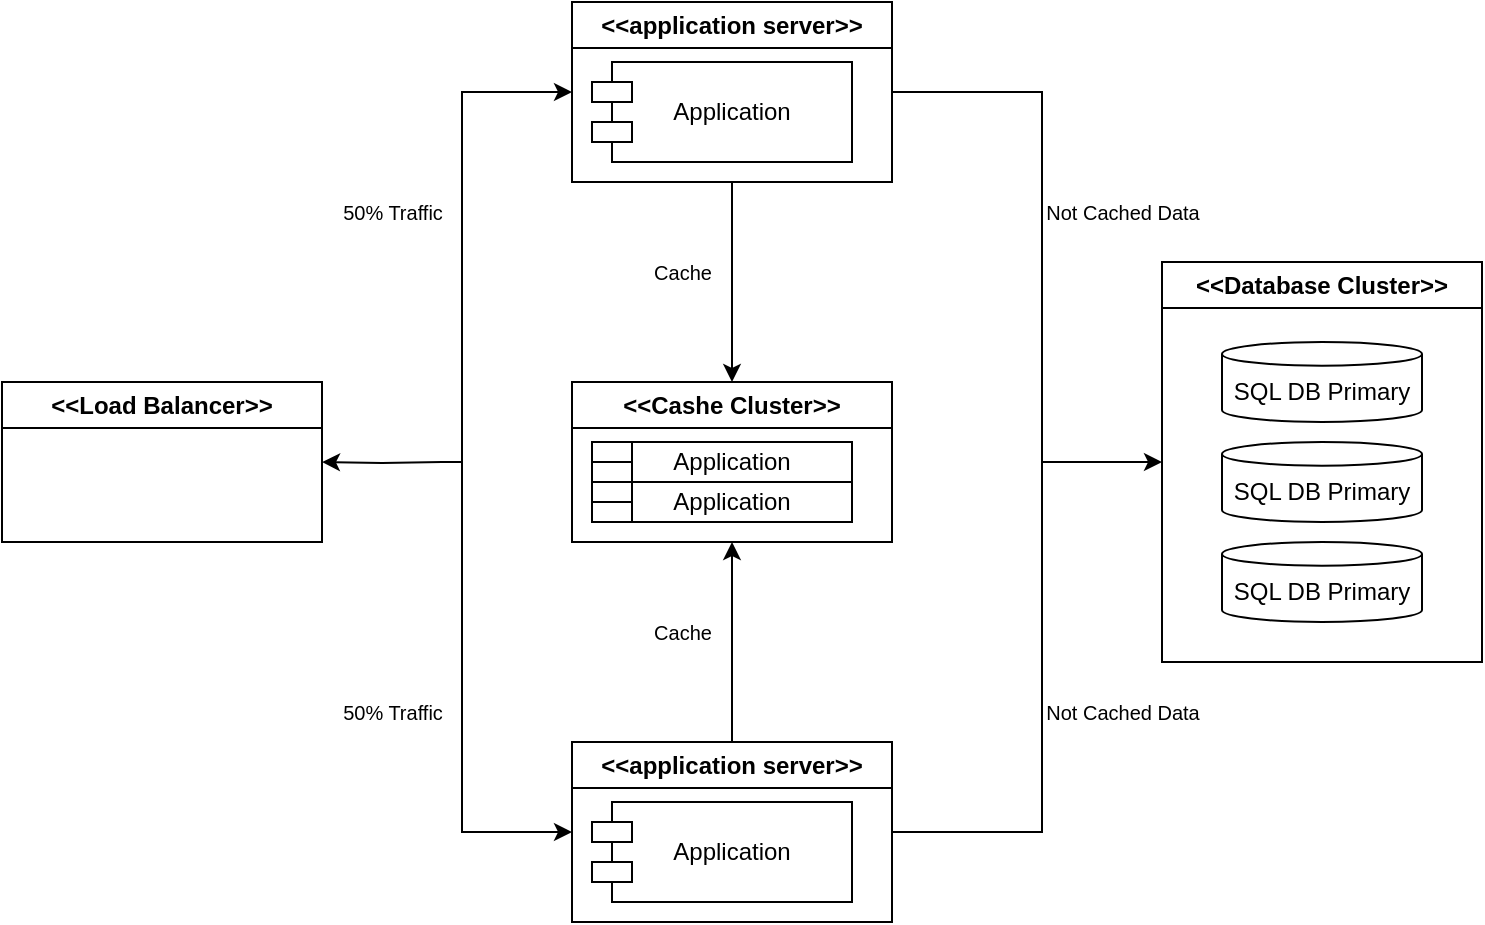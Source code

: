 <mxfile version="21.1.2" type="device">
  <diagram name="Page-1" id="wG9ravdNgveiPADenWRO">
    <mxGraphModel dx="704" dy="678" grid="1" gridSize="10" guides="1" tooltips="1" connect="1" arrows="1" fold="1" page="1" pageScale="1" pageWidth="850" pageHeight="1100" math="0" shadow="0">
      <root>
        <mxCell id="0" />
        <mxCell id="1" parent="0" />
        <mxCell id="5ubhzj_Dc8ZbfFezIb3G-52" style="edgeStyle=orthogonalEdgeStyle;rounded=0;orthogonalLoop=1;jettySize=auto;html=1;entryX=0;entryY=0.5;entryDx=0;entryDy=0;" edge="1" parent="1" target="5ubhzj_Dc8ZbfFezIb3G-26">
          <mxGeometry relative="1" as="geometry">
            <mxPoint x="580" y="580.286" as="targetPoint" />
            <mxPoint x="580" y="620" as="sourcePoint" />
            <Array as="points">
              <mxPoint x="580" y="580" />
            </Array>
          </mxGeometry>
        </mxCell>
        <mxCell id="5ubhzj_Dc8ZbfFezIb3G-26" value="&amp;lt;&amp;lt;Database Cluster&amp;gt;&amp;gt;" style="swimlane;whiteSpace=wrap;html=1;" vertex="1" parent="1">
          <mxGeometry x="640" y="480" width="160" height="200" as="geometry" />
        </mxCell>
        <mxCell id="5ubhzj_Dc8ZbfFezIb3G-25" value="SQL DB Primary" style="shape=cylinder3;whiteSpace=wrap;html=1;boundedLbl=1;backgroundOutline=1;size=5.952;" vertex="1" parent="5ubhzj_Dc8ZbfFezIb3G-26">
          <mxGeometry x="30" y="40" width="100" height="40" as="geometry" />
        </mxCell>
        <mxCell id="5ubhzj_Dc8ZbfFezIb3G-27" value="SQL DB Primary" style="shape=cylinder3;whiteSpace=wrap;html=1;boundedLbl=1;backgroundOutline=1;size=5.952;" vertex="1" parent="5ubhzj_Dc8ZbfFezIb3G-26">
          <mxGeometry x="30" y="90" width="100" height="40" as="geometry" />
        </mxCell>
        <mxCell id="5ubhzj_Dc8ZbfFezIb3G-28" value="SQL DB Primary" style="shape=cylinder3;whiteSpace=wrap;html=1;boundedLbl=1;backgroundOutline=1;size=5.952;" vertex="1" parent="5ubhzj_Dc8ZbfFezIb3G-26">
          <mxGeometry x="30" y="140" width="100" height="40" as="geometry" />
        </mxCell>
        <mxCell id="5ubhzj_Dc8ZbfFezIb3G-51" style="edgeStyle=orthogonalEdgeStyle;rounded=0;orthogonalLoop=1;jettySize=auto;html=1;exitX=1;exitY=0.5;exitDx=0;exitDy=0;entryX=1;entryY=0.5;entryDx=0;entryDy=0;endArrow=none;endFill=0;" edge="1" parent="1" source="5ubhzj_Dc8ZbfFezIb3G-29" target="5ubhzj_Dc8ZbfFezIb3G-36">
          <mxGeometry relative="1" as="geometry">
            <Array as="points">
              <mxPoint x="580" y="395" />
              <mxPoint x="580" y="765" />
            </Array>
          </mxGeometry>
        </mxCell>
        <mxCell id="5ubhzj_Dc8ZbfFezIb3G-55" style="edgeStyle=orthogonalEdgeStyle;rounded=0;orthogonalLoop=1;jettySize=auto;html=1;exitX=0.5;exitY=1;exitDx=0;exitDy=0;entryX=0.5;entryY=0;entryDx=0;entryDy=0;" edge="1" parent="1" source="5ubhzj_Dc8ZbfFezIb3G-29" target="5ubhzj_Dc8ZbfFezIb3G-40">
          <mxGeometry relative="1" as="geometry" />
        </mxCell>
        <mxCell id="5ubhzj_Dc8ZbfFezIb3G-67" style="edgeStyle=orthogonalEdgeStyle;rounded=0;orthogonalLoop=1;jettySize=auto;html=1;entryX=0;entryY=0.5;entryDx=0;entryDy=0;" edge="1" parent="1" target="5ubhzj_Dc8ZbfFezIb3G-29">
          <mxGeometry relative="1" as="geometry">
            <mxPoint x="320" y="440" as="targetPoint" />
            <mxPoint x="280" y="580" as="sourcePoint" />
            <Array as="points">
              <mxPoint x="290" y="580" />
              <mxPoint x="290" y="395" />
            </Array>
          </mxGeometry>
        </mxCell>
        <mxCell id="5ubhzj_Dc8ZbfFezIb3G-29" value="&amp;lt;&amp;lt;application server&amp;gt;&amp;gt;" style="swimlane;whiteSpace=wrap;html=1;" vertex="1" parent="1">
          <mxGeometry x="345" y="350" width="160" height="90" as="geometry" />
        </mxCell>
        <mxCell id="5ubhzj_Dc8ZbfFezIb3G-33" value="Application" style="rounded=0;whiteSpace=wrap;html=1;" vertex="1" parent="5ubhzj_Dc8ZbfFezIb3G-29">
          <mxGeometry x="20" y="30" width="120" height="50" as="geometry" />
        </mxCell>
        <mxCell id="5ubhzj_Dc8ZbfFezIb3G-34" value="" style="rounded=0;whiteSpace=wrap;html=1;" vertex="1" parent="5ubhzj_Dc8ZbfFezIb3G-29">
          <mxGeometry x="10" y="40" width="20" height="10" as="geometry" />
        </mxCell>
        <mxCell id="5ubhzj_Dc8ZbfFezIb3G-35" value="" style="rounded=0;whiteSpace=wrap;html=1;" vertex="1" parent="5ubhzj_Dc8ZbfFezIb3G-29">
          <mxGeometry x="10" y="60" width="20" height="10" as="geometry" />
        </mxCell>
        <mxCell id="5ubhzj_Dc8ZbfFezIb3G-56" style="edgeStyle=orthogonalEdgeStyle;rounded=0;orthogonalLoop=1;jettySize=auto;html=1;exitX=0.5;exitY=0;exitDx=0;exitDy=0;entryX=0.5;entryY=1;entryDx=0;entryDy=0;" edge="1" parent="1" source="5ubhzj_Dc8ZbfFezIb3G-36" target="5ubhzj_Dc8ZbfFezIb3G-40">
          <mxGeometry relative="1" as="geometry" />
        </mxCell>
        <mxCell id="5ubhzj_Dc8ZbfFezIb3G-68" style="edgeStyle=orthogonalEdgeStyle;rounded=0;orthogonalLoop=1;jettySize=auto;html=1;entryX=0;entryY=0.5;entryDx=0;entryDy=0;" edge="1" parent="1" target="5ubhzj_Dc8ZbfFezIb3G-36">
          <mxGeometry relative="1" as="geometry">
            <mxPoint x="290" y="630" as="targetPoint" />
            <mxPoint x="290" y="580" as="sourcePoint" />
            <Array as="points">
              <mxPoint x="290" y="765" />
            </Array>
          </mxGeometry>
        </mxCell>
        <mxCell id="5ubhzj_Dc8ZbfFezIb3G-36" value="&amp;lt;&amp;lt;application server&amp;gt;&amp;gt;" style="swimlane;whiteSpace=wrap;html=1;" vertex="1" parent="1">
          <mxGeometry x="345" y="720" width="160" height="90" as="geometry" />
        </mxCell>
        <mxCell id="5ubhzj_Dc8ZbfFezIb3G-37" value="Application" style="rounded=0;whiteSpace=wrap;html=1;" vertex="1" parent="5ubhzj_Dc8ZbfFezIb3G-36">
          <mxGeometry x="20" y="30" width="120" height="50" as="geometry" />
        </mxCell>
        <mxCell id="5ubhzj_Dc8ZbfFezIb3G-38" value="" style="rounded=0;whiteSpace=wrap;html=1;" vertex="1" parent="5ubhzj_Dc8ZbfFezIb3G-36">
          <mxGeometry x="10" y="40" width="20" height="10" as="geometry" />
        </mxCell>
        <mxCell id="5ubhzj_Dc8ZbfFezIb3G-39" value="" style="rounded=0;whiteSpace=wrap;html=1;" vertex="1" parent="5ubhzj_Dc8ZbfFezIb3G-36">
          <mxGeometry x="10" y="60" width="20" height="10" as="geometry" />
        </mxCell>
        <mxCell id="5ubhzj_Dc8ZbfFezIb3G-66" style="edgeStyle=orthogonalEdgeStyle;rounded=0;orthogonalLoop=1;jettySize=auto;html=1;entryX=1;entryY=0.5;entryDx=0;entryDy=0;" edge="1" parent="1" target="5ubhzj_Dc8ZbfFezIb3G-59">
          <mxGeometry relative="1" as="geometry">
            <mxPoint x="280" y="580" as="sourcePoint" />
          </mxGeometry>
        </mxCell>
        <mxCell id="5ubhzj_Dc8ZbfFezIb3G-40" value="&amp;lt;&amp;lt;Cashe Cluster&amp;gt;&amp;gt;" style="swimlane;whiteSpace=wrap;html=1;" vertex="1" parent="1">
          <mxGeometry x="345" y="540" width="160" height="80" as="geometry" />
        </mxCell>
        <mxCell id="5ubhzj_Dc8ZbfFezIb3G-41" value="Application" style="rounded=0;whiteSpace=wrap;html=1;" vertex="1" parent="5ubhzj_Dc8ZbfFezIb3G-40">
          <mxGeometry x="20" y="30" width="120" height="20" as="geometry" />
        </mxCell>
        <mxCell id="5ubhzj_Dc8ZbfFezIb3G-42" value="" style="rounded=0;whiteSpace=wrap;html=1;" vertex="1" parent="5ubhzj_Dc8ZbfFezIb3G-40">
          <mxGeometry x="10" y="30" width="20" height="10" as="geometry" />
        </mxCell>
        <mxCell id="5ubhzj_Dc8ZbfFezIb3G-43" value="" style="rounded=0;whiteSpace=wrap;html=1;" vertex="1" parent="5ubhzj_Dc8ZbfFezIb3G-40">
          <mxGeometry x="10" y="40" width="20" height="10" as="geometry" />
        </mxCell>
        <mxCell id="5ubhzj_Dc8ZbfFezIb3G-48" value="Application" style="rounded=0;whiteSpace=wrap;html=1;" vertex="1" parent="5ubhzj_Dc8ZbfFezIb3G-40">
          <mxGeometry x="20" y="50" width="120" height="20" as="geometry" />
        </mxCell>
        <mxCell id="5ubhzj_Dc8ZbfFezIb3G-49" value="" style="rounded=0;whiteSpace=wrap;html=1;" vertex="1" parent="5ubhzj_Dc8ZbfFezIb3G-40">
          <mxGeometry x="10" y="60" width="20" height="10" as="geometry" />
        </mxCell>
        <mxCell id="5ubhzj_Dc8ZbfFezIb3G-50" value="" style="rounded=0;whiteSpace=wrap;html=1;" vertex="1" parent="5ubhzj_Dc8ZbfFezIb3G-40">
          <mxGeometry x="10" y="50" width="20" height="10" as="geometry" />
        </mxCell>
        <mxCell id="5ubhzj_Dc8ZbfFezIb3G-53" value="&lt;font style=&quot;font-size: 10px;&quot;&gt;Not Cached Data&lt;/font&gt;" style="text;html=1;align=center;verticalAlign=middle;resizable=0;points=[];autosize=1;strokeColor=none;fillColor=none;" vertex="1" parent="1">
          <mxGeometry x="570" y="440" width="100" height="30" as="geometry" />
        </mxCell>
        <mxCell id="5ubhzj_Dc8ZbfFezIb3G-54" value="&lt;font style=&quot;font-size: 10px;&quot;&gt;Not Cached Data&lt;/font&gt;" style="text;html=1;align=center;verticalAlign=middle;resizable=0;points=[];autosize=1;strokeColor=none;fillColor=none;" vertex="1" parent="1">
          <mxGeometry x="570" y="690" width="100" height="30" as="geometry" />
        </mxCell>
        <mxCell id="5ubhzj_Dc8ZbfFezIb3G-57" value="&lt;font style=&quot;font-size: 10px;&quot;&gt;Cache&lt;/font&gt;" style="text;html=1;align=center;verticalAlign=middle;resizable=0;points=[];autosize=1;strokeColor=none;fillColor=none;" vertex="1" parent="1">
          <mxGeometry x="375" y="470" width="50" height="30" as="geometry" />
        </mxCell>
        <mxCell id="5ubhzj_Dc8ZbfFezIb3G-58" value="&lt;font style=&quot;font-size: 10px;&quot;&gt;Cache&lt;/font&gt;" style="text;html=1;align=center;verticalAlign=middle;resizable=0;points=[];autosize=1;strokeColor=none;fillColor=none;" vertex="1" parent="1">
          <mxGeometry x="375" y="650" width="50" height="30" as="geometry" />
        </mxCell>
        <mxCell id="5ubhzj_Dc8ZbfFezIb3G-59" value="&amp;lt;&amp;lt;Load Balancer&amp;gt;&amp;gt;" style="swimlane;whiteSpace=wrap;html=1;" vertex="1" parent="1">
          <mxGeometry x="60" y="540" width="160" height="80" as="geometry" />
        </mxCell>
        <mxCell id="5ubhzj_Dc8ZbfFezIb3G-69" value="&lt;font style=&quot;font-size: 10px;&quot;&gt;50% Traffic&lt;/font&gt;" style="text;html=1;align=center;verticalAlign=middle;resizable=0;points=[];autosize=1;strokeColor=none;fillColor=none;" vertex="1" parent="1">
          <mxGeometry x="220" y="690" width="70" height="30" as="geometry" />
        </mxCell>
        <mxCell id="5ubhzj_Dc8ZbfFezIb3G-70" value="&lt;font style=&quot;font-size: 10px;&quot;&gt;50% Traffic&lt;/font&gt;" style="text;html=1;align=center;verticalAlign=middle;resizable=0;points=[];autosize=1;strokeColor=none;fillColor=none;" vertex="1" parent="1">
          <mxGeometry x="220" y="440" width="70" height="30" as="geometry" />
        </mxCell>
      </root>
    </mxGraphModel>
  </diagram>
</mxfile>
